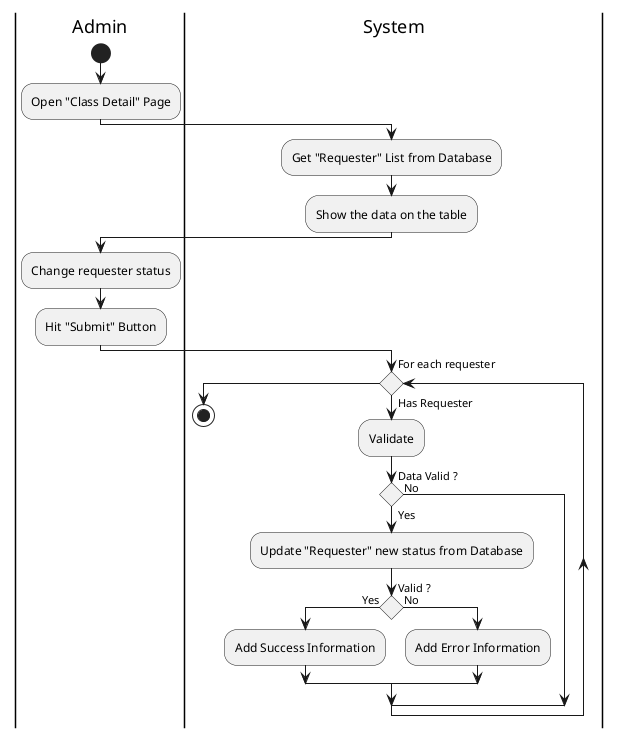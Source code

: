 @startuml CommitRequest

skinparam ConditionEndStyle hline
skinparam conditionStyle diamond
skinparam Monochrome true
skinparam Shadowing false

|Admin|
start
:Open "Class Detail" Page;

|System|
:Get "Requester" List from Database;
:Show the data on the table;

|Admin|
:Change requester status;
:Hit "Submit" Button;

|System|
while (For each requester) is (Has Requester)
    :Validate;

    if (Data Valid ?) then (Yes)
        :Update "Requester" new status from Database;

        if (Valid ?) then (Yes)
            :Add Success Information;
        else (No)
            :Add Error Information;
        endif
    else (No)
    endif
endwhile
stop

@enduml